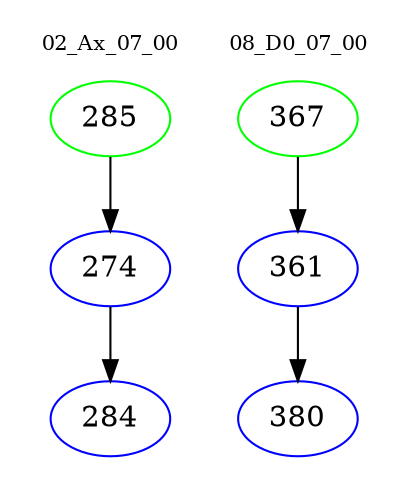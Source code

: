 digraph{
subgraph cluster_0 {
color = white
label = "02_Ax_07_00";
fontsize=10;
T0_285 [label="285", color="green"]
T0_285 -> T0_274 [color="black"]
T0_274 [label="274", color="blue"]
T0_274 -> T0_284 [color="black"]
T0_284 [label="284", color="blue"]
}
subgraph cluster_1 {
color = white
label = "08_D0_07_00";
fontsize=10;
T1_367 [label="367", color="green"]
T1_367 -> T1_361 [color="black"]
T1_361 [label="361", color="blue"]
T1_361 -> T1_380 [color="black"]
T1_380 [label="380", color="blue"]
}
}
